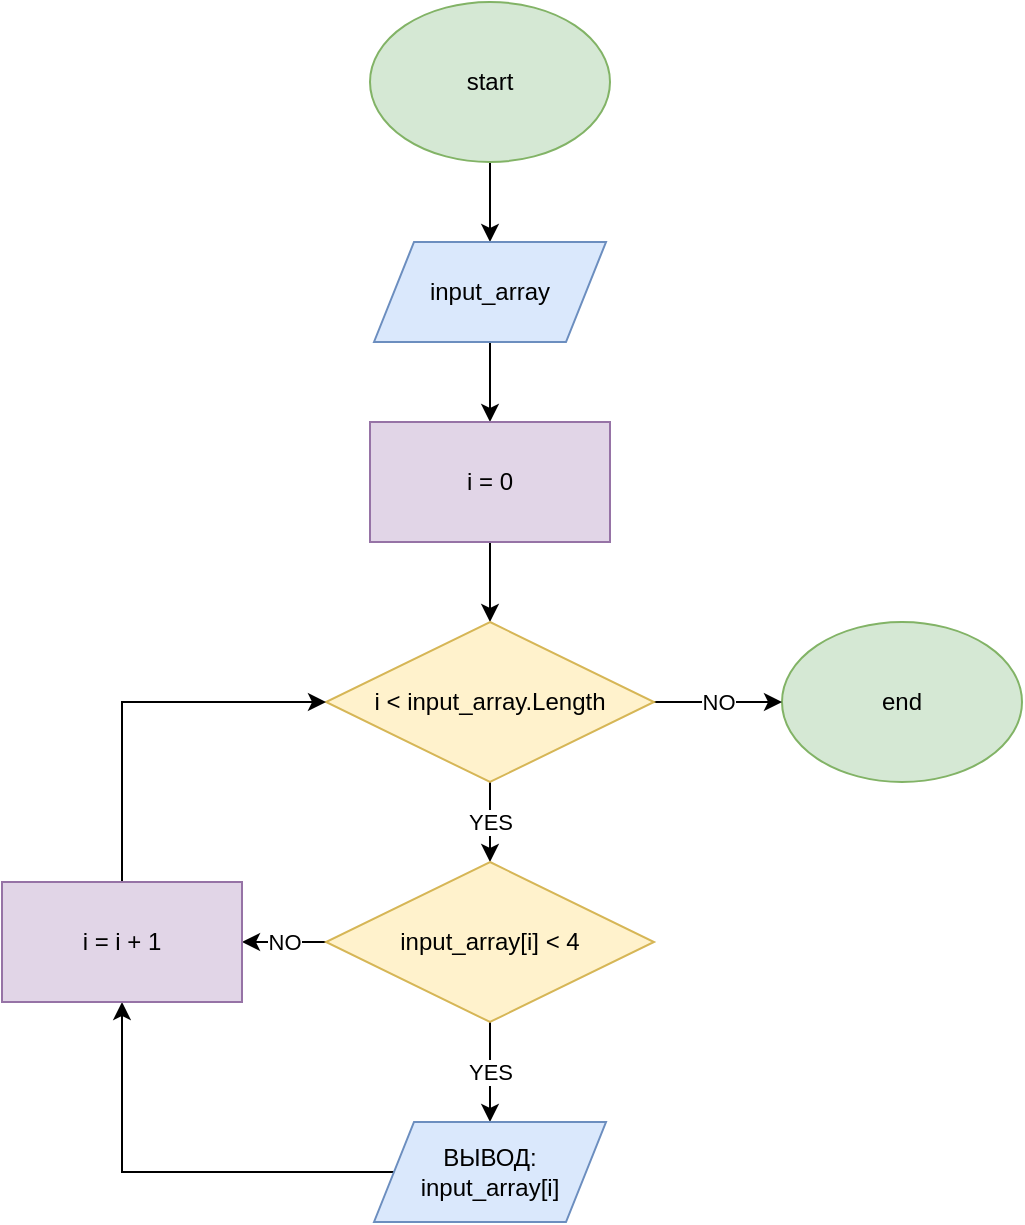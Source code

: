 <mxfile version="20.8.13" type="device"><diagram name="Страница 1" id="8FN7n6Q0-hx2Tn8KXQYq"><mxGraphModel dx="1434" dy="754" grid="1" gridSize="10" guides="1" tooltips="1" connect="1" arrows="1" fold="1" page="1" pageScale="1" pageWidth="827" pageHeight="1169" math="0" shadow="0"><root><mxCell id="0"/><mxCell id="1" parent="0"/><mxCell id="yytO19MJXBlZ8pP4ni6h-5" style="edgeStyle=orthogonalEdgeStyle;rounded=0;orthogonalLoop=1;jettySize=auto;html=1;entryX=0.5;entryY=0;entryDx=0;entryDy=0;" parent="1" source="yytO19MJXBlZ8pP4ni6h-2" target="yytO19MJXBlZ8pP4ni6h-4" edge="1"><mxGeometry relative="1" as="geometry"/></mxCell><mxCell id="yytO19MJXBlZ8pP4ni6h-2" value="start" style="ellipse;whiteSpace=wrap;html=1;fillColor=#d5e8d4;strokeColor=#82b366;" parent="1" vertex="1"><mxGeometry x="354" y="80" width="120" height="80" as="geometry"/></mxCell><mxCell id="yytO19MJXBlZ8pP4ni6h-3" value="end" style="ellipse;whiteSpace=wrap;html=1;fillColor=#d5e8d4;strokeColor=#82b366;" parent="1" vertex="1"><mxGeometry x="560" y="390" width="120" height="80" as="geometry"/></mxCell><mxCell id="yytO19MJXBlZ8pP4ni6h-9" style="edgeStyle=orthogonalEdgeStyle;rounded=0;orthogonalLoop=1;jettySize=auto;html=1;entryX=0.5;entryY=0;entryDx=0;entryDy=0;" parent="1" source="yytO19MJXBlZ8pP4ni6h-4" target="yytO19MJXBlZ8pP4ni6h-8" edge="1"><mxGeometry relative="1" as="geometry"/></mxCell><mxCell id="yytO19MJXBlZ8pP4ni6h-4" value="input_array" style="shape=parallelogram;perimeter=parallelogramPerimeter;whiteSpace=wrap;html=1;fixedSize=1;fillColor=#dae8fc;strokeColor=#6c8ebf;" parent="1" vertex="1"><mxGeometry x="356" y="200" width="116" height="50" as="geometry"/></mxCell><mxCell id="yytO19MJXBlZ8pP4ni6h-11" style="edgeStyle=orthogonalEdgeStyle;rounded=0;orthogonalLoop=1;jettySize=auto;html=1;entryX=0.5;entryY=0;entryDx=0;entryDy=0;" parent="1" source="yytO19MJXBlZ8pP4ni6h-8" target="yytO19MJXBlZ8pP4ni6h-10" edge="1"><mxGeometry relative="1" as="geometry"/></mxCell><mxCell id="yytO19MJXBlZ8pP4ni6h-8" value="i = 0" style="rounded=0;whiteSpace=wrap;html=1;fillColor=#e1d5e7;strokeColor=#9673a6;" parent="1" vertex="1"><mxGeometry x="354" y="290" width="120" height="60" as="geometry"/></mxCell><mxCell id="yytO19MJXBlZ8pP4ni6h-13" value="YES" style="edgeStyle=orthogonalEdgeStyle;rounded=0;orthogonalLoop=1;jettySize=auto;html=1;entryX=0.5;entryY=0;entryDx=0;entryDy=0;" parent="1" source="yytO19MJXBlZ8pP4ni6h-10" target="yytO19MJXBlZ8pP4ni6h-12" edge="1"><mxGeometry relative="1" as="geometry"/></mxCell><mxCell id="yytO19MJXBlZ8pP4ni6h-23" value="NO" style="edgeStyle=orthogonalEdgeStyle;rounded=0;orthogonalLoop=1;jettySize=auto;html=1;entryX=0;entryY=0.5;entryDx=0;entryDy=0;" parent="1" source="yytO19MJXBlZ8pP4ni6h-10" target="yytO19MJXBlZ8pP4ni6h-3" edge="1"><mxGeometry relative="1" as="geometry"/></mxCell><mxCell id="yytO19MJXBlZ8pP4ni6h-10" value="i &amp;lt; input_array.Length" style="rhombus;whiteSpace=wrap;html=1;fillColor=#fff2cc;strokeColor=#d6b656;" parent="1" vertex="1"><mxGeometry x="332" y="390" width="164" height="80" as="geometry"/></mxCell><mxCell id="yytO19MJXBlZ8pP4ni6h-16" value="YES" style="edgeStyle=orthogonalEdgeStyle;rounded=0;orthogonalLoop=1;jettySize=auto;html=1;entryX=0.5;entryY=0;entryDx=0;entryDy=0;" parent="1" source="yytO19MJXBlZ8pP4ni6h-12" target="6nMvTfDgFs97jHDu-pfb-2" edge="1"><mxGeometry relative="1" as="geometry"><mxPoint x="414" y="630" as="targetPoint"/></mxGeometry></mxCell><mxCell id="yytO19MJXBlZ8pP4ni6h-20" value="NO" style="edgeStyle=orthogonalEdgeStyle;rounded=0;orthogonalLoop=1;jettySize=auto;html=1;entryX=1;entryY=0.5;entryDx=0;entryDy=0;" parent="1" source="yytO19MJXBlZ8pP4ni6h-12" target="yytO19MJXBlZ8pP4ni6h-19" edge="1"><mxGeometry relative="1" as="geometry"/></mxCell><mxCell id="yytO19MJXBlZ8pP4ni6h-12" value="input_array[i] &amp;lt; 4" style="rhombus;whiteSpace=wrap;html=1;fillColor=#fff2cc;strokeColor=#d6b656;" parent="1" vertex="1"><mxGeometry x="332" y="510" width="164" height="80" as="geometry"/></mxCell><mxCell id="yytO19MJXBlZ8pP4ni6h-21" style="edgeStyle=orthogonalEdgeStyle;rounded=0;orthogonalLoop=1;jettySize=auto;html=1;entryX=0.5;entryY=1;entryDx=0;entryDy=0;exitX=0;exitY=0.5;exitDx=0;exitDy=0;" parent="1" source="6nMvTfDgFs97jHDu-pfb-2" target="yytO19MJXBlZ8pP4ni6h-19" edge="1"><mxGeometry relative="1" as="geometry"><mxPoint x="354" y="660" as="sourcePoint"/></mxGeometry></mxCell><mxCell id="yytO19MJXBlZ8pP4ni6h-22" style="edgeStyle=orthogonalEdgeStyle;rounded=0;orthogonalLoop=1;jettySize=auto;html=1;entryX=0;entryY=0.5;entryDx=0;entryDy=0;" parent="1" source="yytO19MJXBlZ8pP4ni6h-19" target="yytO19MJXBlZ8pP4ni6h-10" edge="1"><mxGeometry relative="1" as="geometry"><Array as="points"><mxPoint x="230" y="430"/></Array></mxGeometry></mxCell><mxCell id="yytO19MJXBlZ8pP4ni6h-19" value="i = i + 1" style="rounded=0;whiteSpace=wrap;html=1;fillColor=#e1d5e7;strokeColor=#9673a6;" parent="1" vertex="1"><mxGeometry x="170" y="520" width="120" height="60" as="geometry"/></mxCell><mxCell id="6nMvTfDgFs97jHDu-pfb-2" value="&lt;div&gt;ВЫВОД:&lt;/div&gt;&lt;div&gt;input_array[i]&lt;/div&gt;" style="shape=parallelogram;perimeter=parallelogramPerimeter;whiteSpace=wrap;html=1;fixedSize=1;fillColor=#dae8fc;strokeColor=#6c8ebf;" vertex="1" parent="1"><mxGeometry x="356" y="640" width="116" height="50" as="geometry"/></mxCell></root></mxGraphModel></diagram></mxfile>